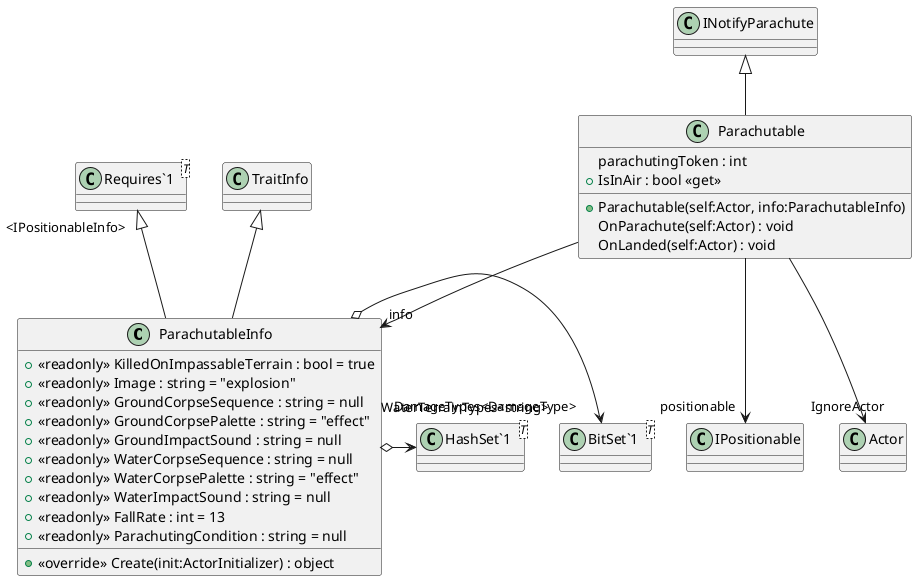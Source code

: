 @startuml
class ParachutableInfo {
    + <<readonly>> KilledOnImpassableTerrain : bool = true
    + <<readonly>> Image : string = "explosion"
    + <<readonly>> GroundCorpseSequence : string = null
    + <<readonly>> GroundCorpsePalette : string = "effect"
    + <<readonly>> GroundImpactSound : string = null
    + <<readonly>> WaterCorpseSequence : string = null
    + <<readonly>> WaterCorpsePalette : string = "effect"
    + <<readonly>> WaterImpactSound : string = null
    + <<readonly>> FallRate : int = 13
    + <<readonly>> ParachutingCondition : string = null
    + <<override>> Create(init:ActorInitializer) : object
}
class Parachutable {
    parachutingToken : int
    + Parachutable(self:Actor, info:ParachutableInfo)
    + IsInAir : bool <<get>>
    OnParachute(self:Actor) : void
    OnLanded(self:Actor) : void
}
class "Requires`1"<T> {
}
class "BitSet`1"<T> {
}
class "HashSet`1"<T> {
}
TraitInfo <|-- ParachutableInfo
"Requires`1" "<IPositionableInfo>" <|-- ParachutableInfo
ParachutableInfo o-> "DamageTypes<DamageType>" "BitSet`1"
ParachutableInfo o-> "WaterTerrainTypes<string>" "HashSet`1"
INotifyParachute <|-- Parachutable
Parachutable --> "info" ParachutableInfo
Parachutable --> "positionable" IPositionable
Parachutable --> "IgnoreActor" Actor
@enduml
